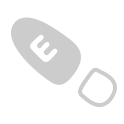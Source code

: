 <?xml version="1.0" encoding="UTF-8"?>
<dia:diagram xmlns:dia="http://www.lysator.liu.se/~alla/dia/">
  <dia:layer name="Segundo Plano" visible="true" connectable="true" active="true">
    <dia:group>
      <dia:attribute name="meta">
        <dia:composite type="dict"/>
      </dia:attribute>
      <dia:attribute name="matrix">
        <dia:matrix xx="0.707" xy="0.707" yx="-0.707" yy="0.707" x0="-4.859" y0="8.08"/>
      </dia:attribute>
      <dia:object type="Standard - Beziergon" version="0" id="O0">
        <dia:attribute name="obj_pos">
          <dia:point val="9.008,-1.853"/>
        </dia:attribute>
        <dia:attribute name="obj_bb">
          <dia:rectangle val="8.145,-1.973;10.493,1.982"/>
        </dia:attribute>
        <dia:attribute name="bez_points">
          <dia:point val="9.008,-1.853"/>
          <dia:point val="9.908,-2.07"/>
          <dia:point val="10.212,-0.447"/>
          <dia:point val="10.312,0.203"/>
          <dia:point val="10.412,0.852"/>
          <dia:point val="10.608,1.609"/>
          <dia:point val="9.508,1.826"/>
          <dia:point val="8.408,2.042"/>
          <dia:point val="8.408,1.609"/>
          <dia:point val="8.308,0.96"/>
          <dia:point val="8.208,0.311"/>
          <dia:point val="8.108,-1.637"/>
        </dia:attribute>
        <dia:attribute name="corner_types">
          <dia:enum val="2"/>
          <dia:enum val="2"/>
          <dia:enum val="2"/>
          <dia:enum val="2"/>
          <dia:enum val="2"/>
        </dia:attribute>
        <dia:attribute name="line_color">
          <dia:color val="#ccccccff"/>
        </dia:attribute>
        <dia:attribute name="line_width">
          <dia:real val="0.2"/>
        </dia:attribute>
        <dia:attribute name="inner_color">
          <dia:color val="#ccccccff"/>
        </dia:attribute>
        <dia:attribute name="show_background">
          <dia:boolean val="true"/>
        </dia:attribute>
      </dia:object>
      <dia:object type="Standard - Beziergon" version="0" id="O1">
        <dia:attribute name="obj_pos">
          <dia:point val="9.612,2.583"/>
        </dia:attribute>
        <dia:attribute name="obj_bb">
          <dia:rectangle val="8.807,2.412;10.631,4.227"/>
        </dia:attribute>
        <dia:attribute name="bez_points">
          <dia:point val="9.612,2.583"/>
          <dia:point val="10.212,2.475"/>
          <dia:point val="10.312,2.475"/>
          <dia:point val="10.362,2.691"/>
          <dia:point val="10.412,2.908"/>
          <dia:point val="10.912,3.881"/>
          <dia:point val="9.912,4.098"/>
          <dia:point val="8.912,4.314"/>
          <dia:point val="8.945,3.268"/>
          <dia:point val="8.912,3.016"/>
          <dia:point val="8.879,2.763"/>
          <dia:point val="9.012,2.691"/>
        </dia:attribute>
        <dia:attribute name="corner_types">
          <dia:enum val="2"/>
          <dia:enum val="2"/>
          <dia:enum val="2"/>
          <dia:enum val="2"/>
          <dia:enum val="2"/>
        </dia:attribute>
        <dia:attribute name="line_color">
          <dia:color val="#ccccccff"/>
        </dia:attribute>
        <dia:attribute name="line_width">
          <dia:real val="0.2"/>
        </dia:attribute>
        <dia:attribute name="inner_color">
          <dia:color val="#ccccccff"/>
        </dia:attribute>
        <dia:attribute name="show_background">
          <dia:boolean val="false"/>
        </dia:attribute>
      </dia:object>
      <dia:object type="Standard - Beziergon" version="0" id="O2">
        <dia:attribute name="obj_pos">
          <dia:point val="8.8,-0.4"/>
        </dia:attribute>
        <dia:attribute name="obj_bb">
          <dia:rectangle val="8.75,-0.654;9.65,0.604"/>
        </dia:attribute>
        <dia:attribute name="bez_points">
          <dia:point val="8.8,-0.4"/>
          <dia:point val="8.8,-0.65"/>
          <dia:point val="9,-0.6"/>
          <dia:point val="9.25,-0.6"/>
          <dia:point val="9.5,-0.6"/>
          <dia:point val="9.6,-0.6"/>
          <dia:point val="9.6,-0.5"/>
          <dia:point val="9.6,-0.4"/>
          <dia:point val="9.35,-0.45"/>
          <dia:point val="9.25,-0.45"/>
          <dia:point val="9.15,-0.45"/>
          <dia:point val="9,-0.45"/>
          <dia:point val="9,-0.25"/>
          <dia:point val="9,-0.05"/>
          <dia:point val="9.2,-0.12"/>
          <dia:point val="9.3,-0.12"/>
          <dia:point val="9.4,-0.12"/>
          <dia:point val="9.55,-0.15"/>
          <dia:point val="9.55,-0.05"/>
          <dia:point val="9.55,0.05"/>
          <dia:point val="9.4,0.02"/>
          <dia:point val="9.3,0.02"/>
          <dia:point val="9.2,0.02"/>
          <dia:point val="9,0"/>
          <dia:point val="9,0.2"/>
          <dia:point val="9,0.4"/>
          <dia:point val="9.15,0.4"/>
          <dia:point val="9.25,0.4"/>
          <dia:point val="9.35,0.4"/>
          <dia:point val="9.6,0.35"/>
          <dia:point val="9.6,0.45"/>
          <dia:point val="9.6,0.55"/>
          <dia:point val="9.45,0.55"/>
          <dia:point val="9.25,0.55"/>
          <dia:point val="9.05,0.55"/>
          <dia:point val="8.8,0.6"/>
          <dia:point val="8.8,0.35"/>
          <dia:point val="8.8,0.1"/>
          <dia:point val="8.8,-0.15"/>
        </dia:attribute>
        <dia:attribute name="corner_types">
          <dia:enum val="0"/>
          <dia:enum val="0"/>
          <dia:enum val="0"/>
          <dia:enum val="0"/>
          <dia:enum val="0"/>
          <dia:enum val="0"/>
          <dia:enum val="0"/>
          <dia:enum val="0"/>
          <dia:enum val="0"/>
          <dia:enum val="0"/>
          <dia:enum val="0"/>
          <dia:enum val="0"/>
          <dia:enum val="0"/>
          <dia:enum val="0"/>
        </dia:attribute>
        <dia:attribute name="line_color">
          <dia:color val="#ffffffff"/>
        </dia:attribute>
        <dia:attribute name="show_background">
          <dia:boolean val="true"/>
        </dia:attribute>
      </dia:object>
    </dia:group>
  </dia:layer>
</dia:diagram>
